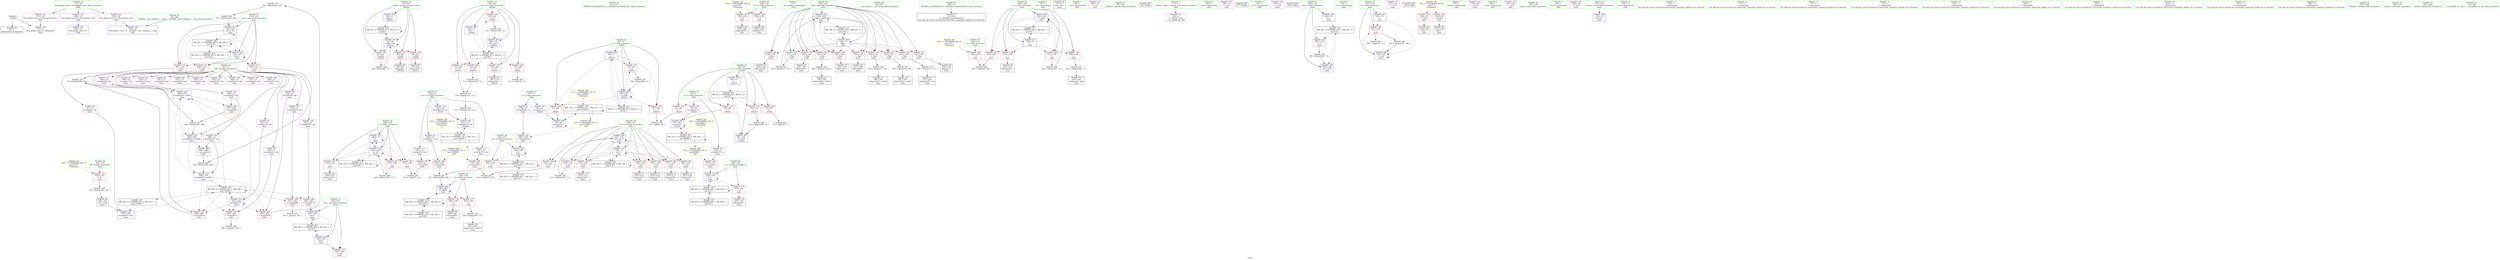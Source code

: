 digraph "SVFG" {
	label="SVFG";

	Node0x55a3e0e56770 [shape=record,color=grey,label="{NodeID: 0\nNullPtr}"];
	Node0x55a3e0e56770 -> Node0x55a3e0e7fb50[style=solid];
	Node0x55a3e0e56770 -> Node0x55a3e0e81d00[style=solid];
	Node0x55a3e0e8ef10 [shape=record,color=grey,label="{NodeID: 277\n256 = Binary(255, 247, )\n}"];
	Node0x55a3e0e8ef10 -> Node0x55a3e0e8db90[style=solid];
	Node0x55a3e0e81e00 [shape=record,color=blue,label="{NodeID: 194\n62\<--71\nindex\<--\n_Z4initv\n}"];
	Node0x55a3e0e81e00 -> Node0x55a3e0e9cbf0[style=dashed];
	Node0x55a3e0e7f0e0 [shape=record,color=purple,label="{NodeID: 111\n211\<--14\narrayidx7\<--cnt\nmain\n}"];
	Node0x55a3e0e7f0e0 -> Node0x55a3e0e86ff0[style=solid];
	Node0x55a3e0e7d470 [shape=record,color=green,label="{NodeID: 28\n41\<--42\n_ZNSt8ios_base4InitC1Ev\<--_ZNSt8ios_base4InitC1Ev_field_insensitive\n}"];
	Node0x55a3e0e87e60 [shape=record,color=yellow,style=double,label="{NodeID: 388\n10V_2 = CSCHI(MR_10V_1)\npts\{90000 \}\nCS[]}"];
	Node0x55a3e0e87e60 -> Node0x55a3e0e87400[style=dashed];
	Node0x55a3e0e8a380 [shape=record,color=blue,label="{NodeID: 222\n296\<--298\narrayidx47\<--add48\nmain\n}"];
	Node0x55a3e0e8a380 -> Node0x55a3e0e87740[style=dashed];
	Node0x55a3e0e8a380 -> Node0x55a3e0e8a450[style=dashed];
	Node0x55a3e0e84f70 [shape=record,color=red,label="{NodeID: 139\n119\<--68\n\<--i10\n_Z4initv\n}"];
	Node0x55a3e0e84f70 -> Node0x55a3e0e7ff60[style=solid];
	Node0x55a3e0e7fb50 [shape=record,color=black,label="{NodeID: 56\n2\<--3\ndummyVal\<--dummyVal\n}"];
	Node0x55a3e0ea76f0 [shape=record,color=yellow,style=double,label="{NodeID: 333\n20V_1 = ENCHI(MR_20V_0)\npts\{135 \}\nFun[main]}"];
	Node0x55a3e0ea76f0 -> Node0x55a3e0e85110[style=dashed];
	Node0x55a3e0e86630 [shape=record,color=red,label="{NodeID: 167\n266\<--150\n\<--j14\nmain\n}"];
	Node0x55a3e0e86630 -> Node0x55a3e0e80ac0[style=solid];
	Node0x55a3e0e81210 [shape=record,color=black,label="{NodeID: 84\n329\<--328\nidxprom65\<--\nmain\n}"];
	Node0x55a3e0e79670 [shape=record,color=green,label="{NodeID: 1\n7\<--1\n__dso_handle\<--dummyObj\nGlob }"];
	Node0x55a3e0e8f090 [shape=record,color=grey,label="{NodeID: 278\n216 = Binary(73, 215, )\n}"];
	Node0x55a3e0e8f090 -> Node0x55a3e0e80440[style=solid];
	Node0x55a3e0e81ed0 [shape=record,color=blue,label="{NodeID: 195\n64\<--73\ni\<--\n_Z4initv\n}"];
	Node0x55a3e0e81ed0 -> Node0x55a3e0e9d900[style=dashed];
	Node0x55a3e0e7f1b0 [shape=record,color=purple,label="{NodeID: 112\n234\<--14\narrayidx17\<--cnt\nmain\n}"];
	Node0x55a3e0e7f1b0 -> Node0x55a3e0e870c0[style=solid];
	Node0x55a3e0e7d540 [shape=record,color=green,label="{NodeID: 29\n47\<--48\n__cxa_atexit\<--__cxa_atexit_field_insensitive\n}"];
	Node0x55a3e0e87f70 [shape=record,color=yellow,style=double,label="{NodeID: 389\n12V_2 = CSCHI(MR_12V_1)\npts\{110000 \}\nCS[]}"];
	Node0x55a3e0e87f70 -> Node0x55a3e0e874d0[style=dashed];
	Node0x55a3e0e8a450 [shape=record,color=blue,label="{NodeID: 223\n308\<--310\narrayidx54\<--add55\nmain\n}"];
	Node0x55a3e0e8a450 -> Node0x55a3e0e87190[style=dashed];
	Node0x55a3e0e8a450 -> Node0x55a3e0e87260[style=dashed];
	Node0x55a3e0e8a450 -> Node0x55a3e0e87330[style=dashed];
	Node0x55a3e0e8a450 -> Node0x55a3e0e8a040[style=dashed];
	Node0x55a3e0e8a450 -> Node0x55a3e0ea65f0[style=dashed];
	Node0x55a3e0e85040 [shape=record,color=red,label="{NodeID: 140\n124\<--68\n\<--i10\n_Z4initv\n}"];
	Node0x55a3e0e85040 -> Node0x55a3e0e8f210[style=solid];
	Node0x55a3e0e7fc20 [shape=record,color=black,label="{NodeID: 57\n45\<--46\n\<--_ZNSt8ios_base4InitD1Ev\nCan only get source location for instruction, argument, global var or function.}"];
	Node0x55a3e0ea77d0 [shape=record,color=yellow,style=double,label="{NodeID: 334\n22V_1 = ENCHI(MR_22V_0)\npts\{137 \}\nFun[main]}"];
	Node0x55a3e0ea77d0 -> Node0x55a3e0e851e0[style=dashed];
	Node0x55a3e0e86700 [shape=record,color=red,label="{NodeID: 168\n272\<--150\n\<--j14\nmain\n}"];
	Node0x55a3e0e86700 -> Node0x55a3e0e80b90[style=solid];
	Node0x55a3e0e812e0 [shape=record,color=black,label="{NodeID: 85\n337\<--336\nidxprom69\<--\nmain\n}"];
	Node0x55a3e0e56a40 [shape=record,color=green,label="{NodeID: 2\n16\<--1\n.str\<--dummyObj\nGlob }"];
	Node0x55a3e0e8f210 [shape=record,color=grey,label="{NodeID: 279\n125 = Binary(124, 73, )\n}"];
	Node0x55a3e0e8f210 -> Node0x55a3e0e82620[style=solid];
	Node0x55a3e0e81fa0 [shape=record,color=blue,label="{NodeID: 196\n66\<--73\nj\<--\n_Z4initv\n}"];
	Node0x55a3e0e81fa0 -> Node0x55a3e0e84a90[style=dashed];
	Node0x55a3e0e81fa0 -> Node0x55a3e0e84b60[style=dashed];
	Node0x55a3e0e81fa0 -> Node0x55a3e0e84c30[style=dashed];
	Node0x55a3e0e81fa0 -> Node0x55a3e0e822e0[style=dashed];
	Node0x55a3e0e81fa0 -> Node0x55a3e0e9d9f0[style=dashed];
	Node0x55a3e0e7f280 [shape=record,color=purple,label="{NodeID: 113\n284\<--14\narrayidx41\<--cnt\nmain\n}"];
	Node0x55a3e0e7f280 -> Node0x55a3e0e875a0[style=solid];
	Node0x55a3e0e7d610 [shape=record,color=green,label="{NodeID: 30\n46\<--52\n_ZNSt8ios_base4InitD1Ev\<--_ZNSt8ios_base4InitD1Ev_field_insensitive\n}"];
	Node0x55a3e0e7d610 -> Node0x55a3e0e7fc20[style=solid];
	Node0x55a3e0e88050 [shape=record,color=yellow,style=double,label="{NodeID: 390\n14V_2 = CSCHI(MR_14V_1)\npts\{150000 \}\nCS[]}"];
	Node0x55a3e0e88050 -> Node0x55a3e0e86ff0[style=dashed];
	Node0x55a3e0e88050 -> Node0x55a3e0e870c0[style=dashed];
	Node0x55a3e0e88050 -> Node0x55a3e0e875a0[style=dashed];
	Node0x55a3e0e8a520 [shape=record,color=blue,label="{NodeID: 224\n150\<--314\nj14\<--inc57\nmain\n}"];
	Node0x55a3e0e8a520 -> Node0x55a3e0e863c0[style=dashed];
	Node0x55a3e0e8a520 -> Node0x55a3e0e86490[style=dashed];
	Node0x55a3e0e8a520 -> Node0x55a3e0e86560[style=dashed];
	Node0x55a3e0e8a520 -> Node0x55a3e0e86630[style=dashed];
	Node0x55a3e0e8a520 -> Node0x55a3e0e86700[style=dashed];
	Node0x55a3e0e8a520 -> Node0x55a3e0e867d0[style=dashed];
	Node0x55a3e0e8a520 -> Node0x55a3e0e868a0[style=dashed];
	Node0x55a3e0e8a520 -> Node0x55a3e0e89dd0[style=dashed];
	Node0x55a3e0e8a520 -> Node0x55a3e0e8a520[style=dashed];
	Node0x55a3e0e8a520 -> Node0x55a3e0ea1af0[style=dashed];
	Node0x55a3e0e85110 [shape=record,color=red,label="{NodeID: 141\n190\<--134\n\<--B\nmain\n}"];
	Node0x55a3e0e85110 -> Node0x55a3e0e83450[style=solid];
	Node0x55a3e0e7fcf0 [shape=record,color=black,label="{NodeID: 58\n131\<--71\nmain_ret\<--\nmain\n}"];
	Node0x55a3e0ea78b0 [shape=record,color=yellow,style=double,label="{NodeID: 335\n24V_1 = ENCHI(MR_24V_0)\npts\{139 \}\nFun[main]}"];
	Node0x55a3e0ea78b0 -> Node0x55a3e0e852b0[style=dashed];
	Node0x55a3e0ea78b0 -> Node0x55a3e0e85380[style=dashed];
	Node0x55a3e0e867d0 [shape=record,color=red,label="{NodeID: 169\n277\<--150\n\<--j14\nmain\n}"];
	Node0x55a3e0e867d0 -> Node0x55a3e0e80c60[style=solid];
	Node0x55a3e0e813b0 [shape=record,color=black,label="{NodeID: 86\n340\<--339\nidxprom71\<--\nmain\n}"];
	Node0x55a3e0e5a450 [shape=record,color=green,label="{NodeID: 3\n18\<--1\n.str.1\<--dummyObj\nGlob }"];
	Node0x55a3e0e8f390 [shape=record,color=grey,label="{NodeID: 280\n246 = cmp(245, 247, )\n}"];
	Node0x55a3e0e82070 [shape=record,color=blue,label="{NodeID: 197\n62\<--86\nindex\<--inc\n_Z4initv\n}"];
	Node0x55a3e0e82070 -> Node0x55a3e0e844e0[style=dashed];
	Node0x55a3e0e82070 -> Node0x55a3e0e845b0[style=dashed];
	Node0x55a3e0e82070 -> Node0x55a3e0e84680[style=dashed];
	Node0x55a3e0e82070 -> Node0x55a3e0e82070[style=dashed];
	Node0x55a3e0e82070 -> Node0x55a3e0e9cbf0[style=dashed];
	Node0x55a3e0e7f350 [shape=record,color=purple,label="{NodeID: 114\n164\<--16\n\<--.str\nmain\n}"];
	Node0x55a3e0e7d6e0 [shape=record,color=green,label="{NodeID: 31\n59\<--60\n_Z4initv\<--_Z4initv_field_insensitive\n}"];
	Node0x55a3e0ebd910 [shape=record,color=black,label="{NodeID: 391\n44 = PHI()\n}"];
	Node0x55a3e0e8a5f0 [shape=record,color=blue,label="{NodeID: 225\n144\<--318\nflag\<--sub59\nmain\n}"];
	Node0x55a3e0e8a5f0 -> Node0x55a3e0e856c0[style=dashed];
	Node0x55a3e0e8a5f0 -> Node0x55a3e0e85790[style=dashed];
	Node0x55a3e0e8a5f0 -> Node0x55a3e0e85860[style=dashed];
	Node0x55a3e0e8a5f0 -> Node0x55a3e0e85930[style=dashed];
	Node0x55a3e0e8a5f0 -> Node0x55a3e0e85a00[style=dashed];
	Node0x55a3e0e8a5f0 -> Node0x55a3e0e85ad0[style=dashed];
	Node0x55a3e0e8a5f0 -> Node0x55a3e0e85ba0[style=dashed];
	Node0x55a3e0e8a5f0 -> Node0x55a3e0e85c70[style=dashed];
	Node0x55a3e0e8a5f0 -> Node0x55a3e0e85d40[style=dashed];
	Node0x55a3e0e8a5f0 -> Node0x55a3e0e8a5f0[style=dashed];
	Node0x55a3e0e8a5f0 -> Node0x55a3e0ea0bf0[style=dashed];
	Node0x55a3e0e851e0 [shape=record,color=red,label="{NodeID: 142\n202\<--136\n\<--L\nmain\n}"];
	Node0x55a3e0e851e0 -> Node0x55a3e0e8ff90[style=solid];
	Node0x55a3e0e7fdc0 [shape=record,color=black,label="{NodeID: 59\n90\<--89\nidxprom\<--\n_Z4initv\n}"];
	Node0x55a3e0e868a0 [shape=record,color=red,label="{NodeID: 170\n313\<--150\n\<--j14\nmain\n}"];
	Node0x55a3e0e868a0 -> Node0x55a3e0e8dd10[style=solid];
	Node0x55a3e0e81480 [shape=record,color=purple,label="{NodeID: 87\n43\<--4\n\<--_ZStL8__ioinit\n__cxx_global_var_init\n}"];
	Node0x55a3e0e6e4c0 [shape=record,color=green,label="{NodeID: 4\n20\<--1\nstdin\<--dummyObj\nGlob }"];
	Node0x55a3e0e8f510 [shape=record,color=grey,label="{NodeID: 281\n76 = cmp(75, 77, )\n}"];
	Node0x55a3e0e82140 [shape=record,color=blue,label="{NodeID: 198\n91\<--88\narrayidx\<--\n_Z4initv\n}"];
	Node0x55a3e0e82140 -> Node0x55a3e0e82140[style=dashed];
	Node0x55a3e0e82140 -> Node0x55a3e0e9def0[style=dashed];
	Node0x55a3e0e7f420 [shape=record,color=purple,label="{NodeID: 115\n165\<--18\n\<--.str.1\nmain\n}"];
	Node0x55a3e0e7d7b0 [shape=record,color=green,label="{NodeID: 32\n62\<--63\nindex\<--index_field_insensitive\n_Z4initv\n}"];
	Node0x55a3e0e7d7b0 -> Node0x55a3e0e844e0[style=solid];
	Node0x55a3e0e7d7b0 -> Node0x55a3e0e845b0[style=solid];
	Node0x55a3e0e7d7b0 -> Node0x55a3e0e84680[style=solid];
	Node0x55a3e0e7d7b0 -> Node0x55a3e0e81e00[style=solid];
	Node0x55a3e0e7d7b0 -> Node0x55a3e0e82070[style=solid];
	Node0x55a3e0ebe0a0 [shape=record,color=black,label="{NodeID: 392\n177 = PHI()\n}"];
	Node0x55a3e0e8a6c0 [shape=record,color=blue,label="{NodeID: 226\n146\<--322\ni\<--inc61\nmain\n}"];
	Node0x55a3e0e8a6c0 -> Node0x55a3e0e85e10[style=dashed];
	Node0x55a3e0e8a6c0 -> Node0x55a3e0e85ee0[style=dashed];
	Node0x55a3e0e8a6c0 -> Node0x55a3e0e85fb0[style=dashed];
	Node0x55a3e0e8a6c0 -> Node0x55a3e0e86080[style=dashed];
	Node0x55a3e0e8a6c0 -> Node0x55a3e0e8a6c0[style=dashed];
	Node0x55a3e0e8a6c0 -> Node0x55a3e0ea10f0[style=dashed];
	Node0x55a3e0e852b0 [shape=record,color=red,label="{NodeID: 143\n328\<--138\n\<--N\nmain\n}"];
	Node0x55a3e0e852b0 -> Node0x55a3e0e81210[style=solid];
	Node0x55a3e0e7fe90 [shape=record,color=black,label="{NodeID: 60\n95\<--94\nidxprom4\<--\n_Z4initv\n}"];
	Node0x55a3e0e82e50 [shape=record,color=grey,label="{NodeID: 254\n270 = Binary(269, 261, )\n}"];
	Node0x55a3e0e82e50 -> Node0x55a3e0e8a040[style=solid];
	Node0x55a3e0e86970 [shape=record,color=red,label="{NodeID: 171\n261\<--152\n\<--sum\nmain\n}"];
	Node0x55a3e0e86970 -> Node0x55a3e0e82e50[style=solid];
	Node0x55a3e0e81550 [shape=record,color=purple,label="{NodeID: 88\n91\<--8\narrayidx\<--x\n_Z4initv\n}"];
	Node0x55a3e0e81550 -> Node0x55a3e0e82140[style=solid];
	Node0x55a3e0e6e550 [shape=record,color=green,label="{NodeID: 5\n21\<--1\n.str.2\<--dummyObj\nGlob }"];
	Node0x55a3e0e8f690 [shape=record,color=grey,label="{NodeID: 282\n83 = cmp(81, 82, )\n}"];
	Node0x55a3e0e82210 [shape=record,color=blue,label="{NodeID: 199\n96\<--93\narrayidx5\<--\n_Z4initv\n}"];
	Node0x55a3e0e82210 -> Node0x55a3e0e82210[style=dashed];
	Node0x55a3e0e82210 -> Node0x55a3e0e9e3f0[style=dashed];
	Node0x55a3e0e83c30 [shape=record,color=purple,label="{NodeID: 116\n170\<--21\n\<--.str.2\nmain\n}"];
	Node0x55a3e0e7d880 [shape=record,color=green,label="{NodeID: 33\n64\<--65\ni\<--i_field_insensitive\n_Z4initv\n}"];
	Node0x55a3e0e7d880 -> Node0x55a3e0e84750[style=solid];
	Node0x55a3e0e7d880 -> Node0x55a3e0e84820[style=solid];
	Node0x55a3e0e7d880 -> Node0x55a3e0e848f0[style=solid];
	Node0x55a3e0e7d880 -> Node0x55a3e0e849c0[style=solid];
	Node0x55a3e0e7d880 -> Node0x55a3e0e81ed0[style=solid];
	Node0x55a3e0e7d880 -> Node0x55a3e0e823b0[style=solid];
	Node0x55a3e0ebe1a0 [shape=record,color=black,label="{NodeID: 393\n350 = PHI()\n}"];
	Node0x55a3e0ea01f0 [shape=record,color=black,label="{NodeID: 310\nMR_26V_3 = PHI(MR_26V_4, MR_26V_2, )\npts\{141 \}\n}"];
	Node0x55a3e0ea01f0 -> Node0x55a3e0e85450[style=dashed];
	Node0x55a3e0ea01f0 -> Node0x55a3e0e8a930[style=dashed];
	Node0x55a3e0e8a790 [shape=record,color=blue,label="{NodeID: 227\n160\<--247\nans\<--\nmain\n}"];
	Node0x55a3e0e8a790 -> Node0x55a3e0e86f20[style=dashed];
	Node0x55a3e0e8a790 -> Node0x55a3e0ea33f0[style=dashed];
	Node0x55a3e0e85380 [shape=record,color=red,label="{NodeID: 144\n339\<--138\n\<--N\nmain\n}"];
	Node0x55a3e0e85380 -> Node0x55a3e0e813b0[style=solid];
	Node0x55a3e0e7ff60 [shape=record,color=black,label="{NodeID: 61\n120\<--119\nidxprom14\<--\n_Z4initv\n}"];
	Node0x55a3e0e82fd0 [shape=record,color=grey,label="{NodeID: 255\n100 = Binary(99, 73, )\n}"];
	Node0x55a3e0e82fd0 -> Node0x55a3e0e822e0[style=solid];
	Node0x55a3e0e86a40 [shape=record,color=red,label="{NodeID: 172\n289\<--152\n\<--sum\nmain\n}"];
	Node0x55a3e0e86a40 -> Node0x55a3e0e8e610[style=solid];
	Node0x55a3e0e81620 [shape=record,color=purple,label="{NodeID: 89\n274\<--8\narrayidx37\<--x\nmain\n}"];
	Node0x55a3e0e81620 -> Node0x55a3e0e87400[style=solid];
	Node0x55a3e0e56840 [shape=record,color=green,label="{NodeID: 6\n23\<--1\n.str.3\<--dummyObj\nGlob }"];
	Node0x55a3e0e8f810 [shape=record,color=grey,label="{NodeID: 283\n185 = cmp(181, 71, )\n}"];
	Node0x55a3e0e822e0 [shape=record,color=blue,label="{NodeID: 200\n66\<--100\nj\<--inc6\n_Z4initv\n}"];
	Node0x55a3e0e822e0 -> Node0x55a3e0e84a90[style=dashed];
	Node0x55a3e0e822e0 -> Node0x55a3e0e84b60[style=dashed];
	Node0x55a3e0e822e0 -> Node0x55a3e0e84c30[style=dashed];
	Node0x55a3e0e822e0 -> Node0x55a3e0e822e0[style=dashed];
	Node0x55a3e0e822e0 -> Node0x55a3e0e9d9f0[style=dashed];
	Node0x55a3e0e83d00 [shape=record,color=purple,label="{NodeID: 117\n171\<--23\n\<--.str.3\nmain\n}"];
	Node0x55a3e0e7d950 [shape=record,color=green,label="{NodeID: 34\n66\<--67\nj\<--j_field_insensitive\n_Z4initv\n}"];
	Node0x55a3e0e7d950 -> Node0x55a3e0e84a90[style=solid];
	Node0x55a3e0e7d950 -> Node0x55a3e0e84b60[style=solid];
	Node0x55a3e0e7d950 -> Node0x55a3e0e84c30[style=solid];
	Node0x55a3e0e7d950 -> Node0x55a3e0e81fa0[style=solid];
	Node0x55a3e0e7d950 -> Node0x55a3e0e822e0[style=solid];
	Node0x55a3e0ebe660 [shape=record,color=black,label="{NodeID: 394\n188 = PHI()\n}"];
	Node0x55a3e0e8a860 [shape=record,color=blue,label="{NodeID: 228\n160\<--342\nans\<--\nmain\n}"];
	Node0x55a3e0e8a860 -> Node0x55a3e0e86f20[style=dashed];
	Node0x55a3e0e8a860 -> Node0x55a3e0ea33f0[style=dashed];
	Node0x55a3e0e85450 [shape=record,color=red,label="{NodeID: 145\n345\<--140\n\<--cs\nmain\n}"];
	Node0x55a3e0e85450 -> Node0x55a3e0e8e790[style=solid];
	Node0x55a3e0e80030 [shape=record,color=black,label="{NodeID: 62\n166\<--163\ncall\<--\nmain\n}"];
	Node0x55a3e0e83150 [shape=record,color=grey,label="{NodeID: 256\n105 = Binary(104, 73, )\n}"];
	Node0x55a3e0e83150 -> Node0x55a3e0e823b0[style=solid];
	Node0x55a3e0e86b10 [shape=record,color=red,label="{NodeID: 173\n300\<--152\n\<--sum\nmain\n}"];
	Node0x55a3e0e86b10 -> Node0x55a3e0e8e190[style=solid];
	Node0x55a3e0e816f0 [shape=record,color=purple,label="{NodeID: 90\n96\<--10\narrayidx5\<--y\n_Z4initv\n}"];
	Node0x55a3e0e816f0 -> Node0x55a3e0e82210[style=solid];
	Node0x55a3e0e568d0 [shape=record,color=green,label="{NodeID: 7\n25\<--1\nstdout\<--dummyObj\nGlob }"];
	Node0x55a3e0e8f990 [shape=record,color=grey,label="{NodeID: 284\n236 = cmp(231, 235, )\n}"];
	Node0x55a3e0e823b0 [shape=record,color=blue,label="{NodeID: 201\n64\<--105\ni\<--inc8\n_Z4initv\n}"];
	Node0x55a3e0e823b0 -> Node0x55a3e0e9d900[style=dashed];
	Node0x55a3e0e83dd0 [shape=record,color=purple,label="{NodeID: 118\n176\<--26\n\<--.str.4\nmain\n}"];
	Node0x55a3e0e7da20 [shape=record,color=green,label="{NodeID: 35\n68\<--69\ni10\<--i10_field_insensitive\n_Z4initv\n}"];
	Node0x55a3e0e7da20 -> Node0x55a3e0e84d00[style=solid];
	Node0x55a3e0e7da20 -> Node0x55a3e0e84dd0[style=solid];
	Node0x55a3e0e7da20 -> Node0x55a3e0e84ea0[style=solid];
	Node0x55a3e0e7da20 -> Node0x55a3e0e84f70[style=solid];
	Node0x55a3e0e7da20 -> Node0x55a3e0e85040[style=solid];
	Node0x55a3e0e7da20 -> Node0x55a3e0e82480[style=solid];
	Node0x55a3e0e7da20 -> Node0x55a3e0e82620[style=solid];
	Node0x55a3e0ea0bf0 [shape=record,color=black,label="{NodeID: 312\nMR_30V_2 = PHI(MR_30V_4, MR_30V_1, )\npts\{145 \}\n}"];
	Node0x55a3e0ea0bf0 -> Node0x55a3e0e82a30[style=dashed];
	Node0x55a3e0e8a930 [shape=record,color=blue,label="{NodeID: 229\n140\<--346\ncs\<--inc74\nmain\n}"];
	Node0x55a3e0e8a930 -> Node0x55a3e0ea01f0[style=dashed];
	Node0x55a3e0e85520 [shape=record,color=red,label="{NodeID: 146\n181\<--142\n\<--t\nmain\n}"];
	Node0x55a3e0e85520 -> Node0x55a3e0e83a50[style=solid];
	Node0x55a3e0e85520 -> Node0x55a3e0e8f810[style=solid];
	Node0x55a3e0e80100 [shape=record,color=black,label="{NodeID: 63\n172\<--169\ncall1\<--\nmain\n}"];
	Node0x55a3e0e832d0 [shape=record,color=grey,label="{NodeID: 257\n291 = Binary(73, 290, )\n}"];
	Node0x55a3e0e832d0 -> Node0x55a3e0e80e00[style=solid];
	Node0x55a3e0e86be0 [shape=record,color=red,label="{NodeID: 174\n282\<--154\n\<--xi\nmain\n}"];
	Node0x55a3e0e86be0 -> Node0x55a3e0e80d30[style=solid];
	Node0x55a3e0e817c0 [shape=record,color=purple,label="{NodeID: 91\n279\<--10\narrayidx39\<--y\nmain\n}"];
	Node0x55a3e0e817c0 -> Node0x55a3e0e874d0[style=solid];
	Node0x55a3e0e56960 [shape=record,color=green,label="{NodeID: 8\n26\<--1\n.str.4\<--dummyObj\nGlob }"];
	Node0x55a3e0e8fb10 [shape=record,color=grey,label="{NodeID: 285\n332 = cmp(331, 247, )\n}"];
	Node0x55a3e0e82480 [shape=record,color=blue,label="{NodeID: 202\n68\<--73\ni10\<--\n_Z4initv\n}"];
	Node0x55a3e0e82480 -> Node0x55a3e0e999f0[style=dashed];
	Node0x55a3e0e83ea0 [shape=record,color=purple,label="{NodeID: 119\n187\<--28\n\<--.str.5\nmain\n}"];
	Node0x55a3e0e7daf0 [shape=record,color=green,label="{NodeID: 36\n129\<--130\nmain\<--main_field_insensitive\n}"];
	Node0x55a3e0ea10f0 [shape=record,color=black,label="{NodeID: 313\nMR_32V_2 = PHI(MR_32V_4, MR_32V_1, )\npts\{147 \}\n}"];
	Node0x55a3e0ea10f0 -> Node0x55a3e0e89a90[style=dashed];
	Node0x55a3e0e855f0 [shape=record,color=red,label="{NodeID: 147\n194\<--144\n\<--flag\nmain\n}"];
	Node0x55a3e0e855f0 -> Node0x55a3e0e802a0[style=solid];
	Node0x55a3e0e801d0 [shape=record,color=black,label="{NodeID: 64\n193\<--191\nconv\<--mul\nmain\n}"];
	Node0x55a3e0e801d0 -> Node0x55a3e0e82b00[style=solid];
	Node0x55a3e0e83450 [shape=record,color=grey,label="{NodeID: 258\n191 = Binary(190, 192, )\n}"];
	Node0x55a3e0e83450 -> Node0x55a3e0e801d0[style=solid];
	Node0x55a3e0e86cb0 [shape=record,color=red,label="{NodeID: 175\n286\<--156\n\<--yi\nmain\n}"];
	Node0x55a3e0e86cb0 -> Node0x55a3e0e838d0[style=solid];
	Node0x55a3e0e81890 [shape=record,color=purple,label="{NodeID: 92\n196\<--12\narrayidx\<--dp\nmain\n}"];
	Node0x55a3e0e5a1b0 [shape=record,color=green,label="{NodeID: 9\n28\<--1\n.str.5\<--dummyObj\nGlob }"];
	Node0x55a3e0e8fc90 [shape=record,color=grey,label="{NodeID: 286\n213 = cmp(207, 212, )\n}"];
	Node0x55a3e0e82550 [shape=record,color=blue,label="{NodeID: 203\n121\<--117\narrayidx15\<--div\n_Z4initv\n}"];
	Node0x55a3e0e82550 -> Node0x55a3e0e99ef0[style=dashed];
	Node0x55a3e0e83f70 [shape=record,color=purple,label="{NodeID: 120\n349\<--30\n\<--.str.6\nmain\n}"];
	Node0x55a3e0e7dbc0 [shape=record,color=green,label="{NodeID: 37\n132\<--133\nretval\<--retval_field_insensitive\nmain\n}"];
	Node0x55a3e0e7dbc0 -> Node0x55a3e0e826f0[style=solid];
	Node0x55a3e0ea15f0 [shape=record,color=black,label="{NodeID: 314\nMR_34V_2 = PHI(MR_34V_3, MR_34V_1, )\npts\{149 \}\n}"];
	Node0x55a3e0ea15f0 -> Node0x55a3e0e89b60[style=dashed];
	Node0x55a3e0ea15f0 -> Node0x55a3e0ea15f0[style=dashed];
	Node0x55a3e0e856c0 [shape=record,color=red,label="{NodeID: 148\n215\<--144\n\<--flag\nmain\n}"];
	Node0x55a3e0e856c0 -> Node0x55a3e0e8f090[style=solid];
	Node0x55a3e0e802a0 [shape=record,color=black,label="{NodeID: 65\n195\<--194\nidxprom\<--\nmain\n}"];
	Node0x55a3e0e835d0 [shape=record,color=grey,label="{NodeID: 259\n263 = Binary(73, 262, )\n}"];
	Node0x55a3e0e835d0 -> Node0x55a3e0e809f0[style=solid];
	Node0x55a3e0e86d80 [shape=record,color=red,label="{NodeID: 176\n294\<--158\n\<--l\nmain\n}"];
	Node0x55a3e0e86d80 -> Node0x55a3e0e80ed0[style=solid];
	Node0x55a3e0e81960 [shape=record,color=purple,label="{NodeID: 93\n197\<--12\narrayidx4\<--dp\nmain\n}"];
	Node0x55a3e0e81960 -> Node0x55a3e0e82b00[style=solid];
	Node0x55a3e0e5a280 [shape=record,color=green,label="{NodeID: 10\n30\<--1\n.str.6\<--dummyObj\nGlob }"];
	Node0x55a3e0e8fe10 [shape=record,color=grey,label="{NodeID: 287\n111 = cmp(110, 77, )\n}"];
	Node0x55a3e0e82620 [shape=record,color=blue,label="{NodeID: 204\n68\<--125\ni10\<--inc17\n_Z4initv\n}"];
	Node0x55a3e0e82620 -> Node0x55a3e0e999f0[style=dashed];
	Node0x55a3e0e84040 [shape=record,color=purple,label="{NodeID: 121\n369\<--32\nllvm.global_ctors_0\<--llvm.global_ctors\nGlob }"];
	Node0x55a3e0e84040 -> Node0x55a3e0e879b0[style=solid];
	Node0x55a3e0e7dc90 [shape=record,color=green,label="{NodeID: 38\n134\<--135\nB\<--B_field_insensitive\nmain\n}"];
	Node0x55a3e0e7dc90 -> Node0x55a3e0e85110[style=solid];
	Node0x55a3e0ea1af0 [shape=record,color=black,label="{NodeID: 315\nMR_36V_2 = PHI(MR_36V_3, MR_36V_1, )\npts\{151 \}\n}"];
	Node0x55a3e0ea1af0 -> Node0x55a3e0e89dd0[style=dashed];
	Node0x55a3e0ea1af0 -> Node0x55a3e0ea1af0[style=dashed];
	Node0x55a3e0e85790 [shape=record,color=red,label="{NodeID: 149\n239\<--144\n\<--flag\nmain\n}"];
	Node0x55a3e0e85790 -> Node0x55a3e0e806b0[style=solid];
	Node0x55a3e0e80370 [shape=record,color=black,label="{NodeID: 66\n210\<--209\nidxprom6\<--add\nmain\n}"];
	Node0x55a3e0e83750 [shape=record,color=grey,label="{NodeID: 260\n86 = Binary(85, 73, )\n}"];
	Node0x55a3e0e83750 -> Node0x55a3e0e82070[style=solid];
	Node0x55a3e0e86e50 [shape=record,color=red,label="{NodeID: 177\n305\<--158\n\<--l\nmain\n}"];
	Node0x55a3e0e86e50 -> Node0x55a3e0e8e490[style=solid];
	Node0x55a3e0e81a30 [shape=record,color=purple,label="{NodeID: 94\n218\<--12\narrayidx11\<--dp\nmain\n}"];
	Node0x55a3e0e5a350 [shape=record,color=green,label="{NodeID: 11\n33\<--1\n\<--dummyObj\nCan only get source location for instruction, argument, global var or function.}"];
	Node0x55a3e0e8ff90 [shape=record,color=grey,label="{NodeID: 288\n203 = cmp(201, 202, )\n}"];
	Node0x55a3e0e826f0 [shape=record,color=blue,label="{NodeID: 205\n132\<--71\nretval\<--\nmain\n}"];
	Node0x55a3e0e84140 [shape=record,color=purple,label="{NodeID: 122\n370\<--32\nllvm.global_ctors_1\<--llvm.global_ctors\nGlob }"];
	Node0x55a3e0e84140 -> Node0x55a3e0e81c00[style=solid];
	Node0x55a3e0e7dd60 [shape=record,color=green,label="{NodeID: 39\n136\<--137\nL\<--L_field_insensitive\nmain\n}"];
	Node0x55a3e0e7dd60 -> Node0x55a3e0e851e0[style=solid];
	Node0x55a3e0ea1ff0 [shape=record,color=black,label="{NodeID: 316\nMR_38V_2 = PHI(MR_38V_3, MR_38V_1, )\npts\{153 \}\n}"];
	Node0x55a3e0ea1ff0 -> Node0x55a3e0ea51f0[style=dashed];
	Node0x55a3e0e85860 [shape=record,color=red,label="{NodeID: 150\n249\<--144\n\<--flag\nmain\n}"];
	Node0x55a3e0e85860 -> Node0x55a3e0e80850[style=solid];
	Node0x55a3e0e80440 [shape=record,color=black,label="{NodeID: 67\n217\<--216\nidxprom10\<--sub\nmain\n}"];
	Node0x55a3e0e838d0 [shape=record,color=grey,label="{NodeID: 261\n287 = Binary(285, 286, )\n}"];
	Node0x55a3e0e838d0 -> Node0x55a3e0e8a2b0[style=solid];
	Node0x55a3e0e86f20 [shape=record,color=red,label="{NodeID: 178\n348\<--160\n\<--ans\nmain\n}"];
	Node0x55a3e0e81b00 [shape=record,color=purple,label="{NodeID: 95\n221\<--12\narrayidx13\<--dp\nmain\n}"];
	Node0x55a3e0e81b00 -> Node0x55a3e0e89c30[style=solid];
	Node0x55a3e0e6d2f0 [shape=record,color=green,label="{NodeID: 12\n71\<--1\n\<--dummyObj\nCan only get source location for instruction, argument, global var or function.}"];
	Node0x55a3e0e827c0 [shape=record,color=blue,label="{NodeID: 206\n140\<--71\ncs\<--\nmain\n}"];
	Node0x55a3e0e827c0 -> Node0x55a3e0ea01f0[style=dashed];
	Node0x55a3e0e84240 [shape=record,color=purple,label="{NodeID: 123\n371\<--32\nllvm.global_ctors_2\<--llvm.global_ctors\nGlob }"];
	Node0x55a3e0e84240 -> Node0x55a3e0e81d00[style=solid];
	Node0x55a3e0e7de30 [shape=record,color=green,label="{NodeID: 40\n138\<--139\nN\<--N_field_insensitive\nmain\n}"];
	Node0x55a3e0e7de30 -> Node0x55a3e0e852b0[style=solid];
	Node0x55a3e0e7de30 -> Node0x55a3e0e85380[style=solid];
	Node0x55a3e0ea24f0 [shape=record,color=black,label="{NodeID: 317\nMR_40V_2 = PHI(MR_40V_3, MR_40V_1, )\npts\{155 \}\n}"];
	Node0x55a3e0ea24f0 -> Node0x55a3e0ea56f0[style=dashed];
	Node0x55a3e0e85930 [shape=record,color=red,label="{NodeID: 151\n262\<--144\n\<--flag\nmain\n}"];
	Node0x55a3e0e85930 -> Node0x55a3e0e835d0[style=solid];
	Node0x55a3e0e80510 [shape=record,color=black,label="{NodeID: 68\n220\<--219\nidxprom12\<--\nmain\n}"];
	Node0x55a3e0e83a50 [shape=record,color=grey,label="{NodeID: 262\n182 = Binary(181, 183, )\n}"];
	Node0x55a3e0e83a50 -> Node0x55a3e0e82960[style=solid];
	Node0x55a3e0e86ff0 [shape=record,color=red,label="{NodeID: 179\n212\<--211\n\<--arrayidx7\nmain\n}"];
	Node0x55a3e0e86ff0 -> Node0x55a3e0e8fc90[style=solid];
	Node0x55a3e0e7e4b0 [shape=record,color=purple,label="{NodeID: 96\n241\<--12\narrayidx21\<--dp\nmain\n}"];
	Node0x55a3e0e6d3c0 [shape=record,color=green,label="{NodeID: 13\n73\<--1\n\<--dummyObj\nCan only get source location for instruction, argument, global var or function.}"];
	Node0x55a3e0e999f0 [shape=record,color=black,label="{NodeID: 290\nMR_8V_3 = PHI(MR_8V_4, MR_8V_2, )\npts\{69 \}\n}"];
	Node0x55a3e0e999f0 -> Node0x55a3e0e84d00[style=dashed];
	Node0x55a3e0e999f0 -> Node0x55a3e0e84dd0[style=dashed];
	Node0x55a3e0e999f0 -> Node0x55a3e0e84ea0[style=dashed];
	Node0x55a3e0e999f0 -> Node0x55a3e0e84f70[style=dashed];
	Node0x55a3e0e999f0 -> Node0x55a3e0e85040[style=dashed];
	Node0x55a3e0e999f0 -> Node0x55a3e0e82620[style=dashed];
	Node0x55a3e0e82890 [shape=record,color=blue,label="{NodeID: 207\n142\<--71\nt\<--\nmain\n}"];
	Node0x55a3e0e82890 -> Node0x55a3e0e85520[style=dashed];
	Node0x55a3e0e82890 -> Node0x55a3e0e82960[style=dashed];
	Node0x55a3e0e84340 [shape=record,color=red,label="{NodeID: 124\n163\<--20\n\<--stdin\nmain\n}"];
	Node0x55a3e0e84340 -> Node0x55a3e0e80030[style=solid];
	Node0x55a3e0e7df00 [shape=record,color=green,label="{NodeID: 41\n140\<--141\ncs\<--cs_field_insensitive\nmain\n}"];
	Node0x55a3e0e7df00 -> Node0x55a3e0e85450[style=solid];
	Node0x55a3e0e7df00 -> Node0x55a3e0e827c0[style=solid];
	Node0x55a3e0e7df00 -> Node0x55a3e0e8a930[style=solid];
	Node0x55a3e0ea29f0 [shape=record,color=black,label="{NodeID: 318\nMR_42V_2 = PHI(MR_42V_3, MR_42V_1, )\npts\{157 \}\n}"];
	Node0x55a3e0ea29f0 -> Node0x55a3e0ea5bf0[style=dashed];
	Node0x55a3e0e85a00 [shape=record,color=red,label="{NodeID: 152\n290\<--144\n\<--flag\nmain\n}"];
	Node0x55a3e0e85a00 -> Node0x55a3e0e832d0[style=solid];
	Node0x55a3e0e805e0 [shape=record,color=black,label="{NodeID: 69\n233\<--232\nidxprom16\<--\nmain\n}"];
	Node0x55a3e0e8da10 [shape=record,color=grey,label="{NodeID: 263\n302 = Binary(73, 301, )\n}"];
	Node0x55a3e0e8da10 -> Node0x55a3e0e80fa0[style=solid];
	Node0x55a3e0e870c0 [shape=record,color=red,label="{NodeID: 180\n235\<--234\n\<--arrayidx17\nmain\n}"];
	Node0x55a3e0e870c0 -> Node0x55a3e0e8f990[style=solid];
	Node0x55a3e0e7e580 [shape=record,color=purple,label="{NodeID: 97\n244\<--12\narrayidx23\<--dp\nmain\n}"];
	Node0x55a3e0e7e580 -> Node0x55a3e0e87190[style=solid];
	Node0x55a3e0e6d490 [shape=record,color=green,label="{NodeID: 14\n77\<--1\n\<--dummyObj\nCan only get source location for instruction, argument, global var or function.}"];
	Node0x55a3e0e99ef0 [shape=record,color=black,label="{NodeID: 291\nMR_14V_2 = PHI(MR_14V_3, MR_14V_1, )\npts\{150000 \}\n|{|<s1>5}}"];
	Node0x55a3e0e99ef0 -> Node0x55a3e0e82550[style=dashed];
	Node0x55a3e0e99ef0:s1 -> Node0x55a3e0e88050[style=dashed,color=blue];
	Node0x55a3e0e82960 [shape=record,color=blue,label="{NodeID: 208\n142\<--182\nt\<--dec\nmain\n}"];
	Node0x55a3e0e82960 -> Node0x55a3e0e85520[style=dashed];
	Node0x55a3e0e82960 -> Node0x55a3e0e82960[style=dashed];
	Node0x55a3e0e84410 [shape=record,color=red,label="{NodeID: 125\n169\<--25\n\<--stdout\nmain\n}"];
	Node0x55a3e0e84410 -> Node0x55a3e0e80100[style=solid];
	Node0x55a3e0e7dfd0 [shape=record,color=green,label="{NodeID: 42\n142\<--143\nt\<--t_field_insensitive\nmain\n}"];
	Node0x55a3e0e7dfd0 -> Node0x55a3e0e85520[style=solid];
	Node0x55a3e0e7dfd0 -> Node0x55a3e0e82890[style=solid];
	Node0x55a3e0e7dfd0 -> Node0x55a3e0e82960[style=solid];
	Node0x55a3e0ea2ef0 [shape=record,color=black,label="{NodeID: 319\nMR_44V_2 = PHI(MR_44V_3, MR_44V_1, )\npts\{159 \}\n}"];
	Node0x55a3e0ea2ef0 -> Node0x55a3e0ea60f0[style=dashed];
	Node0x55a3e0e85ad0 [shape=record,color=red,label="{NodeID: 153\n301\<--144\n\<--flag\nmain\n}"];
	Node0x55a3e0e85ad0 -> Node0x55a3e0e8da10[style=solid];
	Node0x55a3e0e806b0 [shape=record,color=black,label="{NodeID: 70\n240\<--239\nidxprom20\<--\nmain\n}"];
	Node0x55a3e0ea8330 [shape=record,color=yellow,style=double,label="{NodeID: 347\n10V_1 = ENCHI(MR_10V_0)\npts\{90000 \}\nFun[main]|{<s0>5}}"];
	Node0x55a3e0ea8330:s0 -> Node0x55a3e0e9def0[style=dashed,color=red];
	Node0x55a3e0e8db90 [shape=record,color=grey,label="{NodeID: 264\n257 = Binary(256, 258, )\n}"];
	Node0x55a3e0e8db90 -> Node0x55a3e0e89f70[style=solid];
	Node0x55a3e0e87190 [shape=record,color=red,label="{NodeID: 181\n245\<--244\n\<--arrayidx23\nmain\n}"];
	Node0x55a3e0e87190 -> Node0x55a3e0e8f390[style=solid];
	Node0x55a3e0e7e650 [shape=record,color=purple,label="{NodeID: 98\n251\<--12\narrayidx26\<--dp\nmain\n}"];
	Node0x55a3e0e6d560 [shape=record,color=green,label="{NodeID: 15\n118\<--1\n\<--dummyObj\nCan only get source location for instruction, argument, global var or function.}"];
	Node0x55a3e0e82a30 [shape=record,color=blue,label="{NodeID: 209\n144\<--71\nflag\<--\nmain\n}"];
	Node0x55a3e0e82a30 -> Node0x55a3e0e855f0[style=dashed];
	Node0x55a3e0e82a30 -> Node0x55a3e0e856c0[style=dashed];
	Node0x55a3e0e82a30 -> Node0x55a3e0e85790[style=dashed];
	Node0x55a3e0e82a30 -> Node0x55a3e0e85860[style=dashed];
	Node0x55a3e0e82a30 -> Node0x55a3e0e85930[style=dashed];
	Node0x55a3e0e82a30 -> Node0x55a3e0e85a00[style=dashed];
	Node0x55a3e0e82a30 -> Node0x55a3e0e85ad0[style=dashed];
	Node0x55a3e0e82a30 -> Node0x55a3e0e85ba0[style=dashed];
	Node0x55a3e0e82a30 -> Node0x55a3e0e85c70[style=dashed];
	Node0x55a3e0e82a30 -> Node0x55a3e0e85d40[style=dashed];
	Node0x55a3e0e82a30 -> Node0x55a3e0e8a5f0[style=dashed];
	Node0x55a3e0e82a30 -> Node0x55a3e0ea0bf0[style=dashed];
	Node0x55a3e0e844e0 [shape=record,color=red,label="{NodeID: 126\n85\<--62\n\<--index\n_Z4initv\n}"];
	Node0x55a3e0e844e0 -> Node0x55a3e0e83750[style=solid];
	Node0x55a3e0e7e0a0 [shape=record,color=green,label="{NodeID: 43\n144\<--145\nflag\<--flag_field_insensitive\nmain\n}"];
	Node0x55a3e0e7e0a0 -> Node0x55a3e0e855f0[style=solid];
	Node0x55a3e0e7e0a0 -> Node0x55a3e0e856c0[style=solid];
	Node0x55a3e0e7e0a0 -> Node0x55a3e0e85790[style=solid];
	Node0x55a3e0e7e0a0 -> Node0x55a3e0e85860[style=solid];
	Node0x55a3e0e7e0a0 -> Node0x55a3e0e85930[style=solid];
	Node0x55a3e0e7e0a0 -> Node0x55a3e0e85a00[style=solid];
	Node0x55a3e0e7e0a0 -> Node0x55a3e0e85ad0[style=solid];
	Node0x55a3e0e7e0a0 -> Node0x55a3e0e85ba0[style=solid];
	Node0x55a3e0e7e0a0 -> Node0x55a3e0e85c70[style=solid];
	Node0x55a3e0e7e0a0 -> Node0x55a3e0e85d40[style=solid];
	Node0x55a3e0e7e0a0 -> Node0x55a3e0e82a30[style=solid];
	Node0x55a3e0e7e0a0 -> Node0x55a3e0e8a5f0[style=solid];
	Node0x55a3e0ea33f0 [shape=record,color=black,label="{NodeID: 320\nMR_46V_2 = PHI(MR_46V_4, MR_46V_1, )\npts\{161 \}\n}"];
	Node0x55a3e0ea33f0 -> Node0x55a3e0e8a790[style=dashed];
	Node0x55a3e0ea33f0 -> Node0x55a3e0e8a860[style=dashed];
	Node0x55a3e0e85ba0 [shape=record,color=red,label="{NodeID: 154\n317\<--144\n\<--flag\nmain\n}"];
	Node0x55a3e0e85ba0 -> Node0x55a3e0e8e010[style=solid];
	Node0x55a3e0e80780 [shape=record,color=black,label="{NodeID: 71\n243\<--242\nidxprom22\<--\nmain\n}"];
	Node0x55a3e0ea8410 [shape=record,color=yellow,style=double,label="{NodeID: 348\n12V_1 = ENCHI(MR_12V_0)\npts\{110000 \}\nFun[main]|{<s0>5}}"];
	Node0x55a3e0ea8410:s0 -> Node0x55a3e0e9e3f0[style=dashed,color=red];
	Node0x55a3e0e8dd10 [shape=record,color=grey,label="{NodeID: 265\n314 = Binary(313, 73, )\n}"];
	Node0x55a3e0e8dd10 -> Node0x55a3e0e8a520[style=solid];
	Node0x55a3e0e87260 [shape=record,color=red,label="{NodeID: 182\n255\<--254\n\<--arrayidx28\nmain\n}"];
	Node0x55a3e0e87260 -> Node0x55a3e0e8ef10[style=solid];
	Node0x55a3e0e7e720 [shape=record,color=purple,label="{NodeID: 99\n254\<--12\narrayidx28\<--dp\nmain\n}"];
	Node0x55a3e0e7e720 -> Node0x55a3e0e87260[style=solid];
	Node0x55a3e0e7ccf0 [shape=record,color=green,label="{NodeID: 16\n183\<--1\n\<--dummyObj\nCan only get source location for instruction, argument, global var or function.}"];
	Node0x55a3e0e82b00 [shape=record,color=blue,label="{NodeID: 210\n197\<--193\narrayidx4\<--conv\nmain\n}"];
	Node0x55a3e0e82b00 -> Node0x55a3e0ea65f0[style=dashed];
	Node0x55a3e0e845b0 [shape=record,color=red,label="{NodeID: 127\n89\<--62\n\<--index\n_Z4initv\n}"];
	Node0x55a3e0e845b0 -> Node0x55a3e0e7fdc0[style=solid];
	Node0x55a3e0e7e170 [shape=record,color=green,label="{NodeID: 44\n146\<--147\ni\<--i_field_insensitive\nmain\n}"];
	Node0x55a3e0e7e170 -> Node0x55a3e0e85e10[style=solid];
	Node0x55a3e0e7e170 -> Node0x55a3e0e85ee0[style=solid];
	Node0x55a3e0e7e170 -> Node0x55a3e0e85fb0[style=solid];
	Node0x55a3e0e7e170 -> Node0x55a3e0e86080[style=solid];
	Node0x55a3e0e7e170 -> Node0x55a3e0e89a90[style=solid];
	Node0x55a3e0e7e170 -> Node0x55a3e0e8a6c0[style=solid];
	Node0x55a3e0ea38f0 [shape=record,color=black,label="{NodeID: 321\nMR_50V_2 = PHI(MR_50V_4, MR_50V_1, )\npts\{130000 \}\n}"];
	Node0x55a3e0ea38f0 -> Node0x55a3e0e82b00[style=dashed];
	Node0x55a3e0e85c70 [shape=record,color=red,label="{NodeID: 155\n325\<--144\n\<--flag\nmain\n}"];
	Node0x55a3e0e85c70 -> Node0x55a3e0e81140[style=solid];
	Node0x55a3e0e80850 [shape=record,color=black,label="{NodeID: 72\n250\<--249\nidxprom25\<--\nmain\n}"];
	Node0x55a3e0e8de90 [shape=record,color=grey,label="{NodeID: 266\n226 = Binary(225, 73, )\n}"];
	Node0x55a3e0e8de90 -> Node0x55a3e0e89d00[style=solid];
	Node0x55a3e0e87330 [shape=record,color=red,label="{NodeID: 183\n269\<--268\n\<--arrayidx34\nmain\n}"];
	Node0x55a3e0e87330 -> Node0x55a3e0e82e50[style=solid];
	Node0x55a3e0e7e7f0 [shape=record,color=purple,label="{NodeID: 100\n265\<--12\narrayidx32\<--dp\nmain\n}"];
	Node0x55a3e0e7cd80 [shape=record,color=green,label="{NodeID: 17\n192\<--1\n\<--dummyObj\nCan only get source location for instruction, argument, global var or function.}"];
	Node0x55a3e0e89a90 [shape=record,color=blue,label="{NodeID: 211\n146\<--73\ni\<--\nmain\n}"];
	Node0x55a3e0e89a90 -> Node0x55a3e0e85e10[style=dashed];
	Node0x55a3e0e89a90 -> Node0x55a3e0e85ee0[style=dashed];
	Node0x55a3e0e89a90 -> Node0x55a3e0e85fb0[style=dashed];
	Node0x55a3e0e89a90 -> Node0x55a3e0e86080[style=dashed];
	Node0x55a3e0e89a90 -> Node0x55a3e0e8a6c0[style=dashed];
	Node0x55a3e0e89a90 -> Node0x55a3e0ea10f0[style=dashed];
	Node0x55a3e0e84680 [shape=record,color=red,label="{NodeID: 128\n94\<--62\n\<--index\n_Z4initv\n}"];
	Node0x55a3e0e84680 -> Node0x55a3e0e7fe90[style=solid];
	Node0x55a3e0e7e240 [shape=record,color=green,label="{NodeID: 45\n148\<--149\nj\<--j_field_insensitive\nmain\n}"];
	Node0x55a3e0e7e240 -> Node0x55a3e0e86150[style=solid];
	Node0x55a3e0e7e240 -> Node0x55a3e0e86220[style=solid];
	Node0x55a3e0e7e240 -> Node0x55a3e0e862f0[style=solid];
	Node0x55a3e0e7e240 -> Node0x55a3e0e89b60[style=solid];
	Node0x55a3e0e7e240 -> Node0x55a3e0e89d00[style=solid];
	Node0x55a3e0e85d40 [shape=record,color=red,label="{NodeID: 156\n336\<--144\n\<--flag\nmain\n}"];
	Node0x55a3e0e85d40 -> Node0x55a3e0e812e0[style=solid];
	Node0x55a3e0e80920 [shape=record,color=black,label="{NodeID: 73\n253\<--252\nidxprom27\<--\nmain\n}"];
	Node0x55a3e0e9d1d0 [shape=record,color=yellow,style=double,label="{NodeID: 350\n14V_1 = ENCHI(MR_14V_0)\npts\{150000 \}\nFun[main]|{<s0>5}}"];
	Node0x55a3e0e9d1d0:s0 -> Node0x55a3e0e99ef0[style=dashed,color=red];
	Node0x55a3e0e8e010 [shape=record,color=grey,label="{NodeID: 267\n318 = Binary(73, 317, )\n}"];
	Node0x55a3e0e8e010 -> Node0x55a3e0e8a5f0[style=solid];
	Node0x55a3e0e87400 [shape=record,color=red,label="{NodeID: 184\n275\<--274\n\<--arrayidx37\nmain\n}"];
	Node0x55a3e0e87400 -> Node0x55a3e0e8a110[style=solid];
	Node0x55a3e0e7e8c0 [shape=record,color=purple,label="{NodeID: 101\n268\<--12\narrayidx34\<--dp\nmain\n}"];
	Node0x55a3e0e7e8c0 -> Node0x55a3e0e87330[style=solid];
	Node0x55a3e0e7e8c0 -> Node0x55a3e0e8a040[style=solid];
	Node0x55a3e0e7ce10 [shape=record,color=green,label="{NodeID: 18\n223\<--1\n\<--dummyObj\nCan only get source location for instruction, argument, global var or function.}"];
	Node0x55a3e0e89b60 [shape=record,color=blue,label="{NodeID: 212\n148\<--73\nj\<--\nmain\n}"];
	Node0x55a3e0e89b60 -> Node0x55a3e0e86150[style=dashed];
	Node0x55a3e0e89b60 -> Node0x55a3e0e86220[style=dashed];
	Node0x55a3e0e89b60 -> Node0x55a3e0e862f0[style=dashed];
	Node0x55a3e0e89b60 -> Node0x55a3e0e89b60[style=dashed];
	Node0x55a3e0e89b60 -> Node0x55a3e0e89d00[style=dashed];
	Node0x55a3e0e89b60 -> Node0x55a3e0ea15f0[style=dashed];
	Node0x55a3e0e84750 [shape=record,color=red,label="{NodeID: 129\n75\<--64\n\<--i\n_Z4initv\n}"];
	Node0x55a3e0e84750 -> Node0x55a3e0e8f510[style=solid];
	Node0x55a3e0e7e310 [shape=record,color=green,label="{NodeID: 46\n150\<--151\nj14\<--j14_field_insensitive\nmain\n}"];
	Node0x55a3e0e7e310 -> Node0x55a3e0e863c0[style=solid];
	Node0x55a3e0e7e310 -> Node0x55a3e0e86490[style=solid];
	Node0x55a3e0e7e310 -> Node0x55a3e0e86560[style=solid];
	Node0x55a3e0e7e310 -> Node0x55a3e0e86630[style=solid];
	Node0x55a3e0e7e310 -> Node0x55a3e0e86700[style=solid];
	Node0x55a3e0e7e310 -> Node0x55a3e0e867d0[style=solid];
	Node0x55a3e0e7e310 -> Node0x55a3e0e868a0[style=solid];
	Node0x55a3e0e7e310 -> Node0x55a3e0e89dd0[style=solid];
	Node0x55a3e0e7e310 -> Node0x55a3e0e8a520[style=solid];
	Node0x55a3e0e85e10 [shape=record,color=red,label="{NodeID: 157\n201\<--146\n\<--i\nmain\n}"];
	Node0x55a3e0e85e10 -> Node0x55a3e0e8ff90[style=solid];
	Node0x55a3e0e809f0 [shape=record,color=black,label="{NodeID: 74\n264\<--263\nidxprom31\<--sub30\nmain\n}"];
	Node0x55a3e0e8e190 [shape=record,color=grey,label="{NodeID: 268\n310 = Binary(309, 300, )\n}"];
	Node0x55a3e0e8e190 -> Node0x55a3e0e8a450[style=solid];
	Node0x55a3e0e874d0 [shape=record,color=red,label="{NodeID: 185\n280\<--279\n\<--arrayidx39\nmain\n}"];
	Node0x55a3e0e874d0 -> Node0x55a3e0e8a1e0[style=solid];
	Node0x55a3e0e7e990 [shape=record,color=purple,label="{NodeID: 102\n293\<--12\narrayidx45\<--dp\nmain\n}"];
	Node0x55a3e0e7cea0 [shape=record,color=green,label="{NodeID: 19\n247\<--1\n\<--dummyObj\nCan only get source location for instruction, argument, global var or function.}"];
	Node0x55a3e0e89c30 [shape=record,color=blue,label="{NodeID: 213\n221\<--223\narrayidx13\<--\nmain\n}"];
	Node0x55a3e0e89c30 -> Node0x55a3e0e87190[style=dashed];
	Node0x55a3e0e89c30 -> Node0x55a3e0e87260[style=dashed];
	Node0x55a3e0e89c30 -> Node0x55a3e0e87330[style=dashed];
	Node0x55a3e0e89c30 -> Node0x55a3e0e89c30[style=dashed];
	Node0x55a3e0e89c30 -> Node0x55a3e0e8a040[style=dashed];
	Node0x55a3e0e89c30 -> Node0x55a3e0ea65f0[style=dashed];
	Node0x55a3e0e84820 [shape=record,color=red,label="{NodeID: 130\n82\<--64\n\<--i\n_Z4initv\n}"];
	Node0x55a3e0e84820 -> Node0x55a3e0e8f690[style=solid];
	Node0x55a3e0e7e3e0 [shape=record,color=green,label="{NodeID: 47\n152\<--153\nsum\<--sum_field_insensitive\nmain\n}"];
	Node0x55a3e0e7e3e0 -> Node0x55a3e0e86970[style=solid];
	Node0x55a3e0e7e3e0 -> Node0x55a3e0e86a40[style=solid];
	Node0x55a3e0e7e3e0 -> Node0x55a3e0e86b10[style=solid];
	Node0x55a3e0e7e3e0 -> Node0x55a3e0e89ea0[style=solid];
	Node0x55a3e0e7e3e0 -> Node0x55a3e0e89f70[style=solid];
	Node0x55a3e0e85ee0 [shape=record,color=red,label="{NodeID: 158\n208\<--146\n\<--i\nmain\n}"];
	Node0x55a3e0e85ee0 -> Node0x55a3e0e8e910[style=solid];
	Node0x55a3e0e80ac0 [shape=record,color=black,label="{NodeID: 75\n267\<--266\nidxprom33\<--\nmain\n}"];
	Node0x55a3e0e8e310 [shape=record,color=grey,label="{NodeID: 269\n322 = Binary(321, 73, )\n}"];
	Node0x55a3e0e8e310 -> Node0x55a3e0e8a6c0[style=solid];
	Node0x55a3e0e875a0 [shape=record,color=red,label="{NodeID: 186\n285\<--284\n\<--arrayidx41\nmain\n}"];
	Node0x55a3e0e875a0 -> Node0x55a3e0e838d0[style=solid];
	Node0x55a3e0e7ea60 [shape=record,color=purple,label="{NodeID: 103\n296\<--12\narrayidx47\<--dp\nmain\n}"];
	Node0x55a3e0e7ea60 -> Node0x55a3e0e87670[style=solid];
	Node0x55a3e0e7ea60 -> Node0x55a3e0e8a380[style=solid];
	Node0x55a3e0e7cf30 [shape=record,color=green,label="{NodeID: 20\n258\<--1\n\<--dummyObj\nCan only get source location for instruction, argument, global var or function.}"];
	Node0x55a3e0e89d00 [shape=record,color=blue,label="{NodeID: 214\n148\<--226\nj\<--inc\nmain\n}"];
	Node0x55a3e0e89d00 -> Node0x55a3e0e86150[style=dashed];
	Node0x55a3e0e89d00 -> Node0x55a3e0e86220[style=dashed];
	Node0x55a3e0e89d00 -> Node0x55a3e0e862f0[style=dashed];
	Node0x55a3e0e89d00 -> Node0x55a3e0e89b60[style=dashed];
	Node0x55a3e0e89d00 -> Node0x55a3e0e89d00[style=dashed];
	Node0x55a3e0e89d00 -> Node0x55a3e0ea15f0[style=dashed];
	Node0x55a3e0e848f0 [shape=record,color=red,label="{NodeID: 131\n88\<--64\n\<--i\n_Z4initv\n}"];
	Node0x55a3e0e848f0 -> Node0x55a3e0e82140[style=solid];
	Node0x55a3e0e7f4d0 [shape=record,color=green,label="{NodeID: 48\n154\<--155\nxi\<--xi_field_insensitive\nmain\n}"];
	Node0x55a3e0e7f4d0 -> Node0x55a3e0e86be0[style=solid];
	Node0x55a3e0e7f4d0 -> Node0x55a3e0e8a110[style=solid];
	Node0x55a3e0e85fb0 [shape=record,color=red,label="{NodeID: 159\n232\<--146\n\<--i\nmain\n}"];
	Node0x55a3e0e85fb0 -> Node0x55a3e0e805e0[style=solid];
	Node0x55a3e0e80b90 [shape=record,color=black,label="{NodeID: 76\n273\<--272\nidxprom36\<--\nmain\n}"];
	Node0x55a3e0e8e490 [shape=record,color=grey,label="{NodeID: 270\n306 = Binary(305, 73, )\n}"];
	Node0x55a3e0e8e490 -> Node0x55a3e0e81070[style=solid];
	Node0x55a3e0e87670 [shape=record,color=red,label="{NodeID: 187\n297\<--296\n\<--arrayidx47\nmain\n}"];
	Node0x55a3e0e87670 -> Node0x55a3e0e8e610[style=solid];
	Node0x55a3e0e7eb30 [shape=record,color=purple,label="{NodeID: 104\n304\<--12\narrayidx51\<--dp\nmain\n}"];
	Node0x55a3e0e7cfc0 [shape=record,color=green,label="{NodeID: 21\n4\<--6\n_ZStL8__ioinit\<--_ZStL8__ioinit_field_insensitive\nGlob }"];
	Node0x55a3e0e7cfc0 -> Node0x55a3e0e81480[style=solid];
	Node0x55a3e0e89dd0 [shape=record,color=blue,label="{NodeID: 215\n150\<--73\nj14\<--\nmain\n}"];
	Node0x55a3e0e89dd0 -> Node0x55a3e0e863c0[style=dashed];
	Node0x55a3e0e89dd0 -> Node0x55a3e0e86490[style=dashed];
	Node0x55a3e0e89dd0 -> Node0x55a3e0e86560[style=dashed];
	Node0x55a3e0e89dd0 -> Node0x55a3e0e86630[style=dashed];
	Node0x55a3e0e89dd0 -> Node0x55a3e0e86700[style=dashed];
	Node0x55a3e0e89dd0 -> Node0x55a3e0e867d0[style=dashed];
	Node0x55a3e0e89dd0 -> Node0x55a3e0e868a0[style=dashed];
	Node0x55a3e0e89dd0 -> Node0x55a3e0e89dd0[style=dashed];
	Node0x55a3e0e89dd0 -> Node0x55a3e0e8a520[style=dashed];
	Node0x55a3e0e89dd0 -> Node0x55a3e0ea1af0[style=dashed];
	Node0x55a3e0e849c0 [shape=record,color=red,label="{NodeID: 132\n104\<--64\n\<--i\n_Z4initv\n}"];
	Node0x55a3e0e849c0 -> Node0x55a3e0e83150[style=solid];
	Node0x55a3e0e7f5a0 [shape=record,color=green,label="{NodeID: 49\n156\<--157\nyi\<--yi_field_insensitive\nmain\n}"];
	Node0x55a3e0e7f5a0 -> Node0x55a3e0e86cb0[style=solid];
	Node0x55a3e0e7f5a0 -> Node0x55a3e0e8a1e0[style=solid];
	Node0x55a3e0ea51f0 [shape=record,color=black,label="{NodeID: 326\nMR_38V_3 = PHI(MR_38V_4, MR_38V_2, )\npts\{153 \}\n}"];
	Node0x55a3e0ea51f0 -> Node0x55a3e0e89ea0[style=dashed];
	Node0x55a3e0ea51f0 -> Node0x55a3e0ea1ff0[style=dashed];
	Node0x55a3e0ea51f0 -> Node0x55a3e0ea51f0[style=dashed];
	Node0x55a3e0e86080 [shape=record,color=red,label="{NodeID: 160\n321\<--146\n\<--i\nmain\n}"];
	Node0x55a3e0e86080 -> Node0x55a3e0e8e310[style=solid];
	Node0x55a3e0e80c60 [shape=record,color=black,label="{NodeID: 77\n278\<--277\nidxprom38\<--\nmain\n}"];
	Node0x55a3e0e8e610 [shape=record,color=grey,label="{NodeID: 271\n298 = Binary(297, 289, )\n}"];
	Node0x55a3e0e8e610 -> Node0x55a3e0e8a380[style=solid];
	Node0x55a3e0e87740 [shape=record,color=red,label="{NodeID: 188\n309\<--308\n\<--arrayidx54\nmain\n}"];
	Node0x55a3e0e87740 -> Node0x55a3e0e8e190[style=solid];
	Node0x55a3e0e7ec00 [shape=record,color=purple,label="{NodeID: 105\n308\<--12\narrayidx54\<--dp\nmain\n}"];
	Node0x55a3e0e7ec00 -> Node0x55a3e0e87740[style=solid];
	Node0x55a3e0e7ec00 -> Node0x55a3e0e8a450[style=solid];
	Node0x55a3e0e7d050 [shape=record,color=green,label="{NodeID: 22\n8\<--9\nx\<--x_field_insensitive\nGlob }"];
	Node0x55a3e0e7d050 -> Node0x55a3e0e81550[style=solid];
	Node0x55a3e0e7d050 -> Node0x55a3e0e81620[style=solid];
	Node0x55a3e0e89ea0 [shape=record,color=blue,label="{NodeID: 216\n152\<--223\nsum\<--\nmain\n}"];
	Node0x55a3e0e89ea0 -> Node0x55a3e0e86970[style=dashed];
	Node0x55a3e0e89ea0 -> Node0x55a3e0e86a40[style=dashed];
	Node0x55a3e0e89ea0 -> Node0x55a3e0e86b10[style=dashed];
	Node0x55a3e0e89ea0 -> Node0x55a3e0e89ea0[style=dashed];
	Node0x55a3e0e89ea0 -> Node0x55a3e0e89f70[style=dashed];
	Node0x55a3e0e89ea0 -> Node0x55a3e0ea51f0[style=dashed];
	Node0x55a3e0e84a90 [shape=record,color=red,label="{NodeID: 133\n81\<--66\n\<--j\n_Z4initv\n}"];
	Node0x55a3e0e84a90 -> Node0x55a3e0e8f690[style=solid];
	Node0x55a3e0e7f670 [shape=record,color=green,label="{NodeID: 50\n158\<--159\nl\<--l_field_insensitive\nmain\n}"];
	Node0x55a3e0e7f670 -> Node0x55a3e0e86d80[style=solid];
	Node0x55a3e0e7f670 -> Node0x55a3e0e86e50[style=solid];
	Node0x55a3e0e7f670 -> Node0x55a3e0e8a2b0[style=solid];
	Node0x55a3e0ea56f0 [shape=record,color=black,label="{NodeID: 327\nMR_40V_3 = PHI(MR_40V_4, MR_40V_2, )\npts\{155 \}\n}"];
	Node0x55a3e0ea56f0 -> Node0x55a3e0e8a110[style=dashed];
	Node0x55a3e0ea56f0 -> Node0x55a3e0ea24f0[style=dashed];
	Node0x55a3e0ea56f0 -> Node0x55a3e0ea56f0[style=dashed];
	Node0x55a3e0e86150 [shape=record,color=red,label="{NodeID: 161\n207\<--148\n\<--j\nmain\n}"];
	Node0x55a3e0e86150 -> Node0x55a3e0e8fc90[style=solid];
	Node0x55a3e0e80d30 [shape=record,color=black,label="{NodeID: 78\n283\<--282\nidxprom40\<--\nmain\n}"];
	Node0x55a3e0e8e790 [shape=record,color=grey,label="{NodeID: 272\n346 = Binary(345, 73, )\n}"];
	Node0x55a3e0e8e790 -> Node0x55a3e0e8a930[style=solid];
	Node0x55a3e0e87810 [shape=record,color=red,label="{NodeID: 189\n331\<--330\n\<--arrayidx66\nmain\n}"];
	Node0x55a3e0e87810 -> Node0x55a3e0e8fb10[style=solid];
	Node0x55a3e0e7ecd0 [shape=record,color=purple,label="{NodeID: 106\n327\<--12\narrayidx64\<--dp\nmain\n}"];
	Node0x55a3e0e7d0e0 [shape=record,color=green,label="{NodeID: 23\n10\<--11\ny\<--y_field_insensitive\nGlob }"];
	Node0x55a3e0e7d0e0 -> Node0x55a3e0e816f0[style=solid];
	Node0x55a3e0e7d0e0 -> Node0x55a3e0e817c0[style=solid];
	Node0x55a3e0e9cbf0 [shape=record,color=black,label="{NodeID: 300\nMR_2V_3 = PHI(MR_2V_4, MR_2V_2, )\npts\{63 \}\n}"];
	Node0x55a3e0e9cbf0 -> Node0x55a3e0e844e0[style=dashed];
	Node0x55a3e0e9cbf0 -> Node0x55a3e0e82070[style=dashed];
	Node0x55a3e0e9cbf0 -> Node0x55a3e0e9cbf0[style=dashed];
	Node0x55a3e0e89f70 [shape=record,color=blue,label="{NodeID: 217\n152\<--257\nsum\<--div\nmain\n}"];
	Node0x55a3e0e89f70 -> Node0x55a3e0e86970[style=dashed];
	Node0x55a3e0e89f70 -> Node0x55a3e0e86a40[style=dashed];
	Node0x55a3e0e89f70 -> Node0x55a3e0e86b10[style=dashed];
	Node0x55a3e0e89f70 -> Node0x55a3e0e89ea0[style=dashed];
	Node0x55a3e0e89f70 -> Node0x55a3e0ea51f0[style=dashed];
	Node0x55a3e0e84b60 [shape=record,color=red,label="{NodeID: 134\n93\<--66\n\<--j\n_Z4initv\n}"];
	Node0x55a3e0e84b60 -> Node0x55a3e0e82210[style=solid];
	Node0x55a3e0e7f740 [shape=record,color=green,label="{NodeID: 51\n160\<--161\nans\<--ans_field_insensitive\nmain\n}"];
	Node0x55a3e0e7f740 -> Node0x55a3e0e86f20[style=solid];
	Node0x55a3e0e7f740 -> Node0x55a3e0e8a790[style=solid];
	Node0x55a3e0e7f740 -> Node0x55a3e0e8a860[style=solid];
	Node0x55a3e0ea5bf0 [shape=record,color=black,label="{NodeID: 328\nMR_42V_3 = PHI(MR_42V_4, MR_42V_2, )\npts\{157 \}\n}"];
	Node0x55a3e0ea5bf0 -> Node0x55a3e0e8a1e0[style=dashed];
	Node0x55a3e0ea5bf0 -> Node0x55a3e0ea29f0[style=dashed];
	Node0x55a3e0ea5bf0 -> Node0x55a3e0ea5bf0[style=dashed];
	Node0x55a3e0e86220 [shape=record,color=red,label="{NodeID: 162\n219\<--148\n\<--j\nmain\n}"];
	Node0x55a3e0e86220 -> Node0x55a3e0e80510[style=solid];
	Node0x55a3e0e80e00 [shape=record,color=black,label="{NodeID: 79\n292\<--291\nidxprom44\<--sub43\nmain\n}"];
	Node0x55a3e0e8e910 [shape=record,color=grey,label="{NodeID: 273\n209 = Binary(208, 73, )\n}"];
	Node0x55a3e0e8e910 -> Node0x55a3e0e80370[style=solid];
	Node0x55a3e0e878e0 [shape=record,color=red,label="{NodeID: 190\n342\<--341\n\<--arrayidx72\nmain\n}"];
	Node0x55a3e0e878e0 -> Node0x55a3e0e8a860[style=solid];
	Node0x55a3e0e7eda0 [shape=record,color=purple,label="{NodeID: 107\n330\<--12\narrayidx66\<--dp\nmain\n}"];
	Node0x55a3e0e7eda0 -> Node0x55a3e0e87810[style=solid];
	Node0x55a3e0e7d170 [shape=record,color=green,label="{NodeID: 24\n12\<--13\ndp\<--dp_field_insensitive\nGlob }"];
	Node0x55a3e0e7d170 -> Node0x55a3e0e81890[style=solid];
	Node0x55a3e0e7d170 -> Node0x55a3e0e81960[style=solid];
	Node0x55a3e0e7d170 -> Node0x55a3e0e81a30[style=solid];
	Node0x55a3e0e7d170 -> Node0x55a3e0e81b00[style=solid];
	Node0x55a3e0e7d170 -> Node0x55a3e0e7e4b0[style=solid];
	Node0x55a3e0e7d170 -> Node0x55a3e0e7e580[style=solid];
	Node0x55a3e0e7d170 -> Node0x55a3e0e7e650[style=solid];
	Node0x55a3e0e7d170 -> Node0x55a3e0e7e720[style=solid];
	Node0x55a3e0e7d170 -> Node0x55a3e0e7e7f0[style=solid];
	Node0x55a3e0e7d170 -> Node0x55a3e0e7e8c0[style=solid];
	Node0x55a3e0e7d170 -> Node0x55a3e0e7e990[style=solid];
	Node0x55a3e0e7d170 -> Node0x55a3e0e7ea60[style=solid];
	Node0x55a3e0e7d170 -> Node0x55a3e0e7eb30[style=solid];
	Node0x55a3e0e7d170 -> Node0x55a3e0e7ec00[style=solid];
	Node0x55a3e0e7d170 -> Node0x55a3e0e7ecd0[style=solid];
	Node0x55a3e0e7d170 -> Node0x55a3e0e7eda0[style=solid];
	Node0x55a3e0e7d170 -> Node0x55a3e0e7ee70[style=solid];
	Node0x55a3e0e7d170 -> Node0x55a3e0e7ef40[style=solid];
	Node0x55a3e0e9d900 [shape=record,color=black,label="{NodeID: 301\nMR_4V_3 = PHI(MR_4V_4, MR_4V_2, )\npts\{65 \}\n}"];
	Node0x55a3e0e9d900 -> Node0x55a3e0e84750[style=dashed];
	Node0x55a3e0e9d900 -> Node0x55a3e0e84820[style=dashed];
	Node0x55a3e0e9d900 -> Node0x55a3e0e848f0[style=dashed];
	Node0x55a3e0e9d900 -> Node0x55a3e0e849c0[style=dashed];
	Node0x55a3e0e9d900 -> Node0x55a3e0e823b0[style=dashed];
	Node0x55a3e0e8a040 [shape=record,color=blue,label="{NodeID: 218\n268\<--270\narrayidx34\<--add35\nmain\n}"];
	Node0x55a3e0e8a040 -> Node0x55a3e0e87670[style=dashed];
	Node0x55a3e0e8a040 -> Node0x55a3e0e8a380[style=dashed];
	Node0x55a3e0e84c30 [shape=record,color=red,label="{NodeID: 135\n99\<--66\n\<--j\n_Z4initv\n}"];
	Node0x55a3e0e84c30 -> Node0x55a3e0e82fd0[style=solid];
	Node0x55a3e0e7f810 [shape=record,color=green,label="{NodeID: 52\n167\<--168\nfreopen\<--freopen_field_insensitive\n}"];
	Node0x55a3e0ea60f0 [shape=record,color=black,label="{NodeID: 329\nMR_44V_3 = PHI(MR_44V_4, MR_44V_2, )\npts\{159 \}\n}"];
	Node0x55a3e0ea60f0 -> Node0x55a3e0e8a2b0[style=dashed];
	Node0x55a3e0ea60f0 -> Node0x55a3e0ea2ef0[style=dashed];
	Node0x55a3e0ea60f0 -> Node0x55a3e0ea60f0[style=dashed];
	Node0x55a3e0e862f0 [shape=record,color=red,label="{NodeID: 163\n225\<--148\n\<--j\nmain\n}"];
	Node0x55a3e0e862f0 -> Node0x55a3e0e8de90[style=solid];
	Node0x55a3e0e80ed0 [shape=record,color=black,label="{NodeID: 80\n295\<--294\nidxprom46\<--\nmain\n}"];
	Node0x55a3e0e8ea90 [shape=record,color=grey,label="{NodeID: 274\n117 = Binary(116, 118, )\n}"];
	Node0x55a3e0e8ea90 -> Node0x55a3e0e82550[style=solid];
	Node0x55a3e0e879b0 [shape=record,color=blue,label="{NodeID: 191\n369\<--33\nllvm.global_ctors_0\<--\nGlob }"];
	Node0x55a3e0e7ee70 [shape=record,color=purple,label="{NodeID: 108\n338\<--12\narrayidx70\<--dp\nmain\n}"];
	Node0x55a3e0e7d200 [shape=record,color=green,label="{NodeID: 25\n14\<--15\ncnt\<--cnt_field_insensitive\nGlob }"];
	Node0x55a3e0e7d200 -> Node0x55a3e0e7f010[style=solid];
	Node0x55a3e0e7d200 -> Node0x55a3e0e7f0e0[style=solid];
	Node0x55a3e0e7d200 -> Node0x55a3e0e7f1b0[style=solid];
	Node0x55a3e0e7d200 -> Node0x55a3e0e7f280[style=solid];
	Node0x55a3e0e9d9f0 [shape=record,color=black,label="{NodeID: 302\nMR_6V_2 = PHI(MR_6V_4, MR_6V_1, )\npts\{67 \}\n}"];
	Node0x55a3e0e9d9f0 -> Node0x55a3e0e81fa0[style=dashed];
	Node0x55a3e0e8a110 [shape=record,color=blue,label="{NodeID: 219\n154\<--275\nxi\<--\nmain\n}"];
	Node0x55a3e0e8a110 -> Node0x55a3e0e86be0[style=dashed];
	Node0x55a3e0e8a110 -> Node0x55a3e0e8a110[style=dashed];
	Node0x55a3e0e8a110 -> Node0x55a3e0ea56f0[style=dashed];
	Node0x55a3e0e84d00 [shape=record,color=red,label="{NodeID: 136\n110\<--68\n\<--i10\n_Z4initv\n}"];
	Node0x55a3e0e84d00 -> Node0x55a3e0e8fe10[style=solid];
	Node0x55a3e0e7f8e0 [shape=record,color=green,label="{NodeID: 53\n178\<--179\nscanf\<--scanf_field_insensitive\n}"];
	Node0x55a3e0ea65f0 [shape=record,color=black,label="{NodeID: 330\nMR_50V_4 = PHI(MR_50V_7, MR_50V_3, )\npts\{130000 \}\n}"];
	Node0x55a3e0ea65f0 -> Node0x55a3e0e87190[style=dashed];
	Node0x55a3e0ea65f0 -> Node0x55a3e0e87260[style=dashed];
	Node0x55a3e0ea65f0 -> Node0x55a3e0e87330[style=dashed];
	Node0x55a3e0ea65f0 -> Node0x55a3e0e87810[style=dashed];
	Node0x55a3e0ea65f0 -> Node0x55a3e0e878e0[style=dashed];
	Node0x55a3e0ea65f0 -> Node0x55a3e0e89c30[style=dashed];
	Node0x55a3e0ea65f0 -> Node0x55a3e0e8a040[style=dashed];
	Node0x55a3e0ea65f0 -> Node0x55a3e0ea38f0[style=dashed];
	Node0x55a3e0ea65f0 -> Node0x55a3e0ea65f0[style=dashed];
	Node0x55a3e0e863c0 [shape=record,color=red,label="{NodeID: 164\n231\<--150\n\<--j14\nmain\n}"];
	Node0x55a3e0e863c0 -> Node0x55a3e0e8f990[style=solid];
	Node0x55a3e0e80fa0 [shape=record,color=black,label="{NodeID: 81\n303\<--302\nidxprom50\<--sub49\nmain\n}"];
	Node0x55a3e0e8ec10 [shape=record,color=grey,label="{NodeID: 275\n116 = Binary(113, 115, )\n}"];
	Node0x55a3e0e8ec10 -> Node0x55a3e0e8ea90[style=solid];
	Node0x55a3e0e81c00 [shape=record,color=blue,label="{NodeID: 192\n370\<--34\nllvm.global_ctors_1\<--_GLOBAL__sub_I_kellynq_1_1.cpp\nGlob }"];
	Node0x55a3e0e7ef40 [shape=record,color=purple,label="{NodeID: 109\n341\<--12\narrayidx72\<--dp\nmain\n}"];
	Node0x55a3e0e7ef40 -> Node0x55a3e0e878e0[style=solid];
	Node0x55a3e0e7d2d0 [shape=record,color=green,label="{NodeID: 26\n32\<--36\nllvm.global_ctors\<--llvm.global_ctors_field_insensitive\nGlob }"];
	Node0x55a3e0e7d2d0 -> Node0x55a3e0e84040[style=solid];
	Node0x55a3e0e7d2d0 -> Node0x55a3e0e84140[style=solid];
	Node0x55a3e0e7d2d0 -> Node0x55a3e0e84240[style=solid];
	Node0x55a3e0e9def0 [shape=record,color=black,label="{NodeID: 303\nMR_10V_2 = PHI(MR_10V_3, MR_10V_1, )\npts\{90000 \}\n|{|<s2>5}}"];
	Node0x55a3e0e9def0 -> Node0x55a3e0e82140[style=dashed];
	Node0x55a3e0e9def0 -> Node0x55a3e0e9def0[style=dashed];
	Node0x55a3e0e9def0:s2 -> Node0x55a3e0e87e60[style=dashed,color=blue];
	Node0x55a3e0e8a1e0 [shape=record,color=blue,label="{NodeID: 220\n156\<--280\nyi\<--\nmain\n}"];
	Node0x55a3e0e8a1e0 -> Node0x55a3e0e86cb0[style=dashed];
	Node0x55a3e0e8a1e0 -> Node0x55a3e0e8a1e0[style=dashed];
	Node0x55a3e0e8a1e0 -> Node0x55a3e0ea5bf0[style=dashed];
	Node0x55a3e0e84dd0 [shape=record,color=red,label="{NodeID: 137\n113\<--68\n\<--i10\n_Z4initv\n}"];
	Node0x55a3e0e84dd0 -> Node0x55a3e0e8ec10[style=solid];
	Node0x55a3e0e7f9b0 [shape=record,color=green,label="{NodeID: 54\n351\<--352\nprintf\<--printf_field_insensitive\n}"];
	Node0x55a3e0ea6af0 [shape=record,color=yellow,style=double,label="{NodeID: 331\n16V_1 = ENCHI(MR_16V_0)\npts\{1 \}\nFun[main]}"];
	Node0x55a3e0ea6af0 -> Node0x55a3e0e84340[style=dashed];
	Node0x55a3e0ea6af0 -> Node0x55a3e0e84410[style=dashed];
	Node0x55a3e0e86490 [shape=record,color=red,label="{NodeID: 165\n242\<--150\n\<--j14\nmain\n}"];
	Node0x55a3e0e86490 -> Node0x55a3e0e80780[style=solid];
	Node0x55a3e0e81070 [shape=record,color=black,label="{NodeID: 82\n307\<--306\nidxprom53\<--add52\nmain\n}"];
	Node0x55a3e0e8ed90 [shape=record,color=grey,label="{NodeID: 276\n115 = Binary(114, 73, )\n}"];
	Node0x55a3e0e8ed90 -> Node0x55a3e0e8ec10[style=solid];
	Node0x55a3e0e81d00 [shape=record,color=blue, style = dotted,label="{NodeID: 193\n371\<--3\nllvm.global_ctors_2\<--dummyVal\nGlob }"];
	Node0x55a3e0e7f010 [shape=record,color=purple,label="{NodeID: 110\n121\<--14\narrayidx15\<--cnt\n_Z4initv\n}"];
	Node0x55a3e0e7f010 -> Node0x55a3e0e82550[style=solid];
	Node0x55a3e0e7d3a0 [shape=record,color=green,label="{NodeID: 27\n37\<--38\n__cxx_global_var_init\<--__cxx_global_var_init_field_insensitive\n}"];
	Node0x55a3e0e9e3f0 [shape=record,color=black,label="{NodeID: 304\nMR_12V_2 = PHI(MR_12V_3, MR_12V_1, )\npts\{110000 \}\n|{|<s2>5}}"];
	Node0x55a3e0e9e3f0 -> Node0x55a3e0e82210[style=dashed];
	Node0x55a3e0e9e3f0 -> Node0x55a3e0e9e3f0[style=dashed];
	Node0x55a3e0e9e3f0:s2 -> Node0x55a3e0e87f70[style=dashed,color=blue];
	Node0x55a3e0e8a2b0 [shape=record,color=blue,label="{NodeID: 221\n158\<--287\nl\<--add42\nmain\n}"];
	Node0x55a3e0e8a2b0 -> Node0x55a3e0e86d80[style=dashed];
	Node0x55a3e0e8a2b0 -> Node0x55a3e0e86e50[style=dashed];
	Node0x55a3e0e8a2b0 -> Node0x55a3e0e8a2b0[style=dashed];
	Node0x55a3e0e8a2b0 -> Node0x55a3e0ea60f0[style=dashed];
	Node0x55a3e0e84ea0 [shape=record,color=red,label="{NodeID: 138\n114\<--68\n\<--i10\n_Z4initv\n}"];
	Node0x55a3e0e84ea0 -> Node0x55a3e0e8ed90[style=solid];
	Node0x55a3e0e7fa80 [shape=record,color=green,label="{NodeID: 55\n34\<--365\n_GLOBAL__sub_I_kellynq_1_1.cpp\<--_GLOBAL__sub_I_kellynq_1_1.cpp_field_insensitive\n}"];
	Node0x55a3e0e7fa80 -> Node0x55a3e0e81c00[style=solid];
	Node0x55a3e0e86560 [shape=record,color=red,label="{NodeID: 166\n252\<--150\n\<--j14\nmain\n}"];
	Node0x55a3e0e86560 -> Node0x55a3e0e80920[style=solid];
	Node0x55a3e0e81140 [shape=record,color=black,label="{NodeID: 83\n326\<--325\nidxprom63\<--\nmain\n}"];
}
